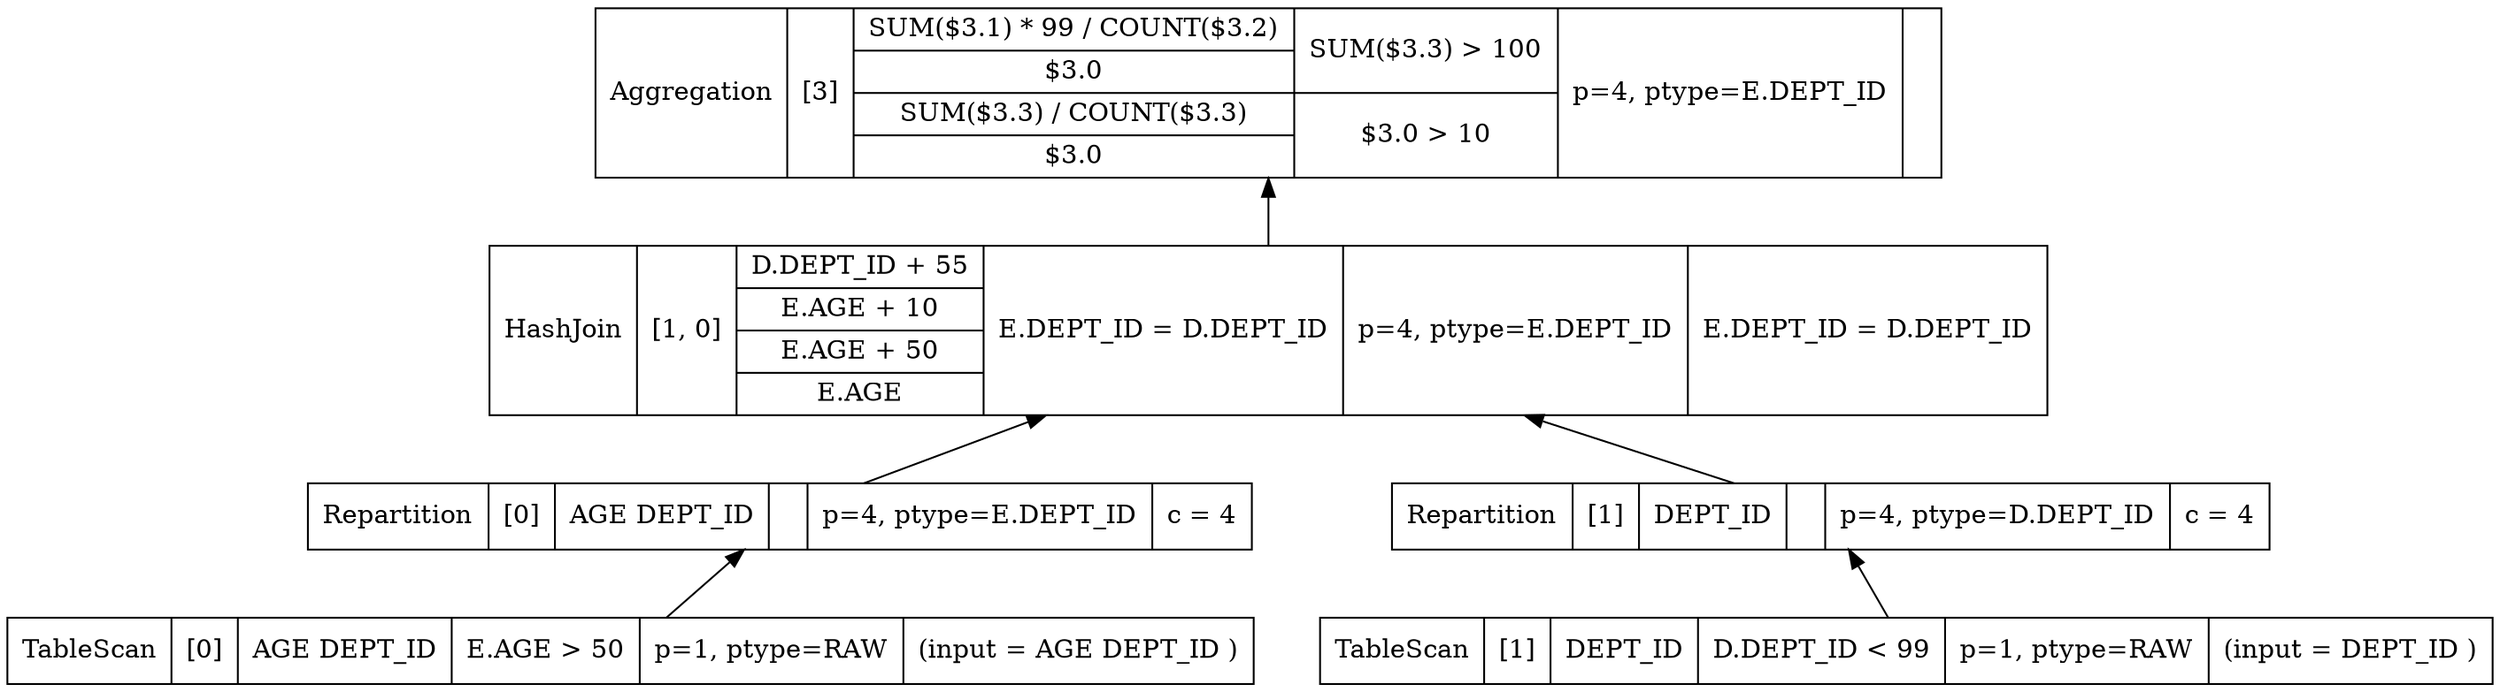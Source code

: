 digraph example1 {
    node [shape=record];
    rankdir=BT;
    nodesep=0.5;
    ordering="in";
    lopkeyLOPKey5v1 -> lopkeyLOPKey6v1;
    lopkeyLOPKey3v1 -> lopkeyLOPKey5v1;
    lopkeyLOPKey1v1 -> lopkeyLOPKey3v1;
    lopkeyLOPKey1v1[label="TableScan|[0]|AGE DEPT_ID |{E.AGE \> 50}|p=1, ptype=RAW|(input = AGE DEPT_ID )"];
    lopkeyLOPKey3v1[label="Repartition|[0]|AGE DEPT_ID |{}|p=4, ptype=E.DEPT_ID|c = 4"];
    lopkeyLOPKey4v1 -> lopkeyLOPKey5v1;
    lopkeyLOPKey2v1 -> lopkeyLOPKey4v1;
    lopkeyLOPKey2v1[label="TableScan|[1]|DEPT_ID |{D.DEPT_ID \< 99}|p=1, ptype=RAW|(input = DEPT_ID )"];
    lopkeyLOPKey4v1[label="Repartition|[1]|DEPT_ID |{}|p=4, ptype=D.DEPT_ID|c = 4"];
    lopkeyLOPKey5v1[label="HashJoin|[1, 0]|{D.DEPT_ID + 55|E.AGE + 10|E.AGE + 50|E.AGE}|{E.DEPT_ID = D.DEPT_ID}|p=4, ptype=E.DEPT_ID|{E.DEPT_ID = D.DEPT_ID}"];
    lopkeyLOPKey6v1[label="Aggregation|[3]|{SUM($3.1) * 99 / COUNT($3.2)|$3.0|SUM($3.3) / COUNT($3.3)|$3.0}|{SUM($3.3) \> 100|$3.0 \> 10}|p=4, ptype=E.DEPT_ID|"];
}
